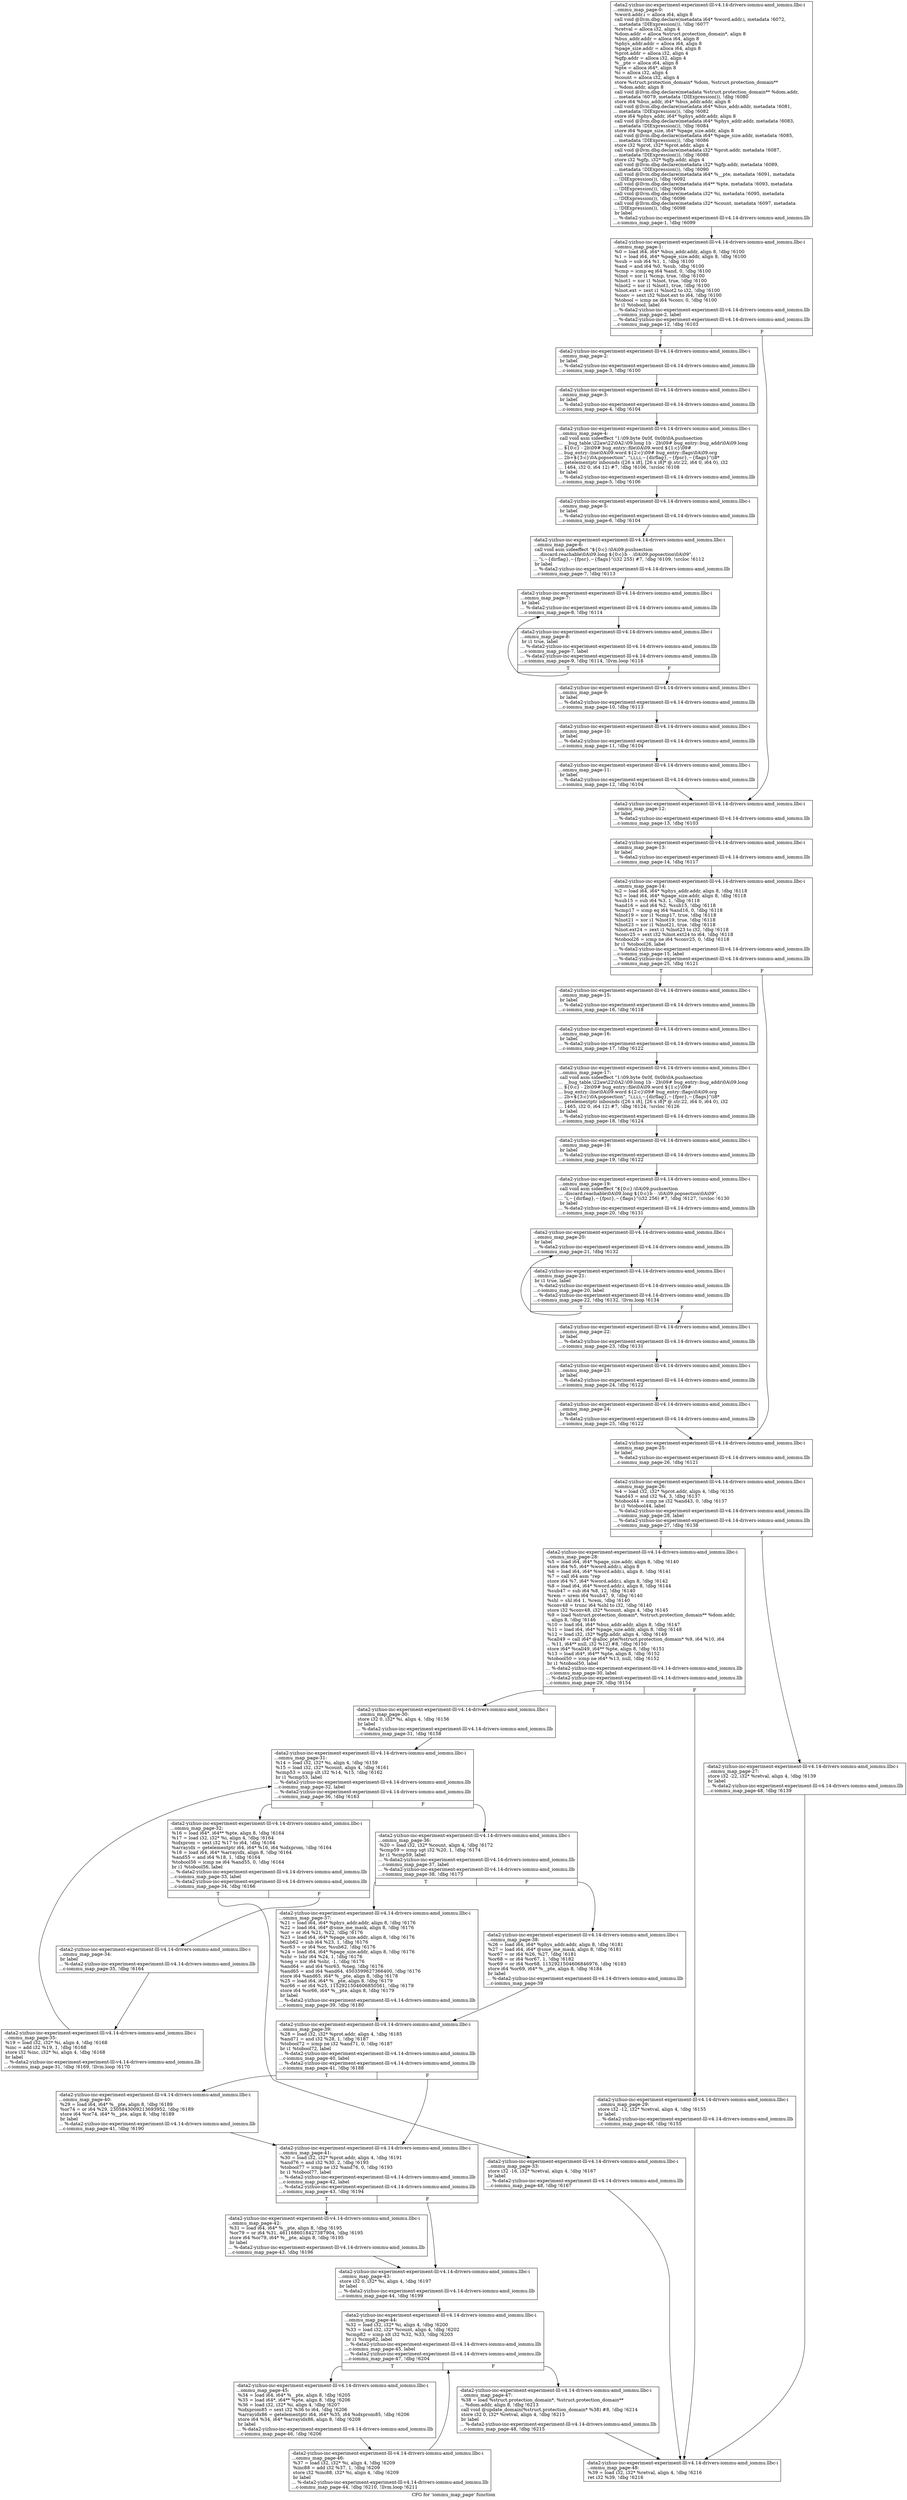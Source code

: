digraph "CFG for 'iommu_map_page' function" {
	label="CFG for 'iommu_map_page' function";

	Node0x561b9480b4c0 [shape=record,label="{-data2-yizhuo-inc-experiment-experiment-lll-v4.14-drivers-iommu-amd_iommu.llbc-i\l...ommu_map_page-0:\l  %word.addr.i = alloca i64, align 8\l  call void @llvm.dbg.declare(metadata i64* %word.addr.i, metadata !6072,\l... metadata !DIExpression()), !dbg !6077\l  %retval = alloca i32, align 4\l  %dom.addr = alloca %struct.protection_domain*, align 8\l  %bus_addr.addr = alloca i64, align 8\l  %phys_addr.addr = alloca i64, align 8\l  %page_size.addr = alloca i64, align 8\l  %prot.addr = alloca i32, align 4\l  %gfp.addr = alloca i32, align 4\l  %__pte = alloca i64, align 8\l  %pte = alloca i64*, align 8\l  %i = alloca i32, align 4\l  %count = alloca i32, align 4\l  store %struct.protection_domain* %dom, %struct.protection_domain**\l... %dom.addr, align 8\l  call void @llvm.dbg.declare(metadata %struct.protection_domain** %dom.addr,\l... metadata !6079, metadata !DIExpression()), !dbg !6080\l  store i64 %bus_addr, i64* %bus_addr.addr, align 8\l  call void @llvm.dbg.declare(metadata i64* %bus_addr.addr, metadata !6081,\l... metadata !DIExpression()), !dbg !6082\l  store i64 %phys_addr, i64* %phys_addr.addr, align 8\l  call void @llvm.dbg.declare(metadata i64* %phys_addr.addr, metadata !6083,\l... metadata !DIExpression()), !dbg !6084\l  store i64 %page_size, i64* %page_size.addr, align 8\l  call void @llvm.dbg.declare(metadata i64* %page_size.addr, metadata !6085,\l... metadata !DIExpression()), !dbg !6086\l  store i32 %prot, i32* %prot.addr, align 4\l  call void @llvm.dbg.declare(metadata i32* %prot.addr, metadata !6087,\l... metadata !DIExpression()), !dbg !6088\l  store i32 %gfp, i32* %gfp.addr, align 4\l  call void @llvm.dbg.declare(metadata i32* %gfp.addr, metadata !6089,\l... metadata !DIExpression()), !dbg !6090\l  call void @llvm.dbg.declare(metadata i64* %__pte, metadata !6091, metadata\l... !DIExpression()), !dbg !6092\l  call void @llvm.dbg.declare(metadata i64** %pte, metadata !6093, metadata\l... !DIExpression()), !dbg !6094\l  call void @llvm.dbg.declare(metadata i32* %i, metadata !6095, metadata\l... !DIExpression()), !dbg !6096\l  call void @llvm.dbg.declare(metadata i32* %count, metadata !6097, metadata\l... !DIExpression()), !dbg !6098\l  br label\l... %-data2-yizhuo-inc-experiment-experiment-lll-v4.14-drivers-iommu-amd_iommu.llb\l...c-iommu_map_page-1, !dbg !6099\l}"];
	Node0x561b9480b4c0 -> Node0x561b9480beb0;
	Node0x561b9480beb0 [shape=record,label="{-data2-yizhuo-inc-experiment-experiment-lll-v4.14-drivers-iommu-amd_iommu.llbc-i\l...ommu_map_page-1: \l  %0 = load i64, i64* %bus_addr.addr, align 8, !dbg !6100\l  %1 = load i64, i64* %page_size.addr, align 8, !dbg !6100\l  %sub = sub i64 %1, 1, !dbg !6100\l  %and = and i64 %0, %sub, !dbg !6100\l  %cmp = icmp eq i64 %and, 0, !dbg !6100\l  %lnot = xor i1 %cmp, true, !dbg !6100\l  %lnot1 = xor i1 %lnot, true, !dbg !6100\l  %lnot2 = xor i1 %lnot1, true, !dbg !6100\l  %lnot.ext = zext i1 %lnot2 to i32, !dbg !6100\l  %conv = sext i32 %lnot.ext to i64, !dbg !6100\l  %tobool = icmp ne i64 %conv, 0, !dbg !6100\l  br i1 %tobool, label\l... %-data2-yizhuo-inc-experiment-experiment-lll-v4.14-drivers-iommu-amd_iommu.llb\l...c-iommu_map_page-2, label\l... %-data2-yizhuo-inc-experiment-experiment-lll-v4.14-drivers-iommu-amd_iommu.llb\l...c-iommu_map_page-12, !dbg !6103\l|{<s0>T|<s1>F}}"];
	Node0x561b9480beb0:s0 -> Node0x561b9480bf00;
	Node0x561b9480beb0:s1 -> Node0x561b9480c220;
	Node0x561b9480bf00 [shape=record,label="{-data2-yizhuo-inc-experiment-experiment-lll-v4.14-drivers-iommu-amd_iommu.llbc-i\l...ommu_map_page-2: \l  br label\l... %-data2-yizhuo-inc-experiment-experiment-lll-v4.14-drivers-iommu-amd_iommu.llb\l...c-iommu_map_page-3, !dbg !6100\l}"];
	Node0x561b9480bf00 -> Node0x561b9480bf50;
	Node0x561b9480bf50 [shape=record,label="{-data2-yizhuo-inc-experiment-experiment-lll-v4.14-drivers-iommu-amd_iommu.llbc-i\l...ommu_map_page-3: \l  br label\l... %-data2-yizhuo-inc-experiment-experiment-lll-v4.14-drivers-iommu-amd_iommu.llb\l...c-iommu_map_page-4, !dbg !6104\l}"];
	Node0x561b9480bf50 -> Node0x561b9480bfa0;
	Node0x561b9480bfa0 [shape=record,label="{-data2-yizhuo-inc-experiment-experiment-lll-v4.14-drivers-iommu-amd_iommu.llbc-i\l...ommu_map_page-4: \l  call void asm sideeffect \"1:\\09.byte 0x0f, 0x0b\\0A.pushsection\l... __bug_table,\\22aw\\22\\0A2:\\09.long 1b - 2b\\09# bug_entry::bug_addr\\0A\\09.long\l... $\{0:c\} - 2b\\09# bug_entry::file\\0A\\09.word $\{1:c\}\\09#\l... bug_entry::line\\0A\\09.word $\{2:c\}\\09# bug_entry::flags\\0A\\09.org\l... 2b+$\{3:c\}\\0A.popsection\", \"i,i,i,i,~\{dirflag\},~\{fpsr\},~\{flags\}\"(i8*\l... getelementptr inbounds ([26 x i8], [26 x i8]* @.str.22, i64 0, i64 0), i32\l... 1464, i32 0, i64 12) #7, !dbg !6106, !srcloc !6108\l  br label\l... %-data2-yizhuo-inc-experiment-experiment-lll-v4.14-drivers-iommu-amd_iommu.llb\l...c-iommu_map_page-5, !dbg !6106\l}"];
	Node0x561b9480bfa0 -> Node0x561b9480bff0;
	Node0x561b9480bff0 [shape=record,label="{-data2-yizhuo-inc-experiment-experiment-lll-v4.14-drivers-iommu-amd_iommu.llbc-i\l...ommu_map_page-5: \l  br label\l... %-data2-yizhuo-inc-experiment-experiment-lll-v4.14-drivers-iommu-amd_iommu.llb\l...c-iommu_map_page-6, !dbg !6104\l}"];
	Node0x561b9480bff0 -> Node0x561b9480c040;
	Node0x561b9480c040 [shape=record,label="{-data2-yizhuo-inc-experiment-experiment-lll-v4.14-drivers-iommu-amd_iommu.llbc-i\l...ommu_map_page-6: \l  call void asm sideeffect \"$\{0:c\}:\\0A\\09.pushsection\l... .discard.reachable\\0A\\09.long $\{0:c\}b - .\\0A\\09.popsection\\0A\\09\",\l... \"i,~\{dirflag\},~\{fpsr\},~\{flags\}\"(i32 255) #7, !dbg !6109, !srcloc !6112\l  br label\l... %-data2-yizhuo-inc-experiment-experiment-lll-v4.14-drivers-iommu-amd_iommu.llb\l...c-iommu_map_page-7, !dbg !6113\l}"];
	Node0x561b9480c040 -> Node0x561b9480c090;
	Node0x561b9480c090 [shape=record,label="{-data2-yizhuo-inc-experiment-experiment-lll-v4.14-drivers-iommu-amd_iommu.llbc-i\l...ommu_map_page-7: \l  br label\l... %-data2-yizhuo-inc-experiment-experiment-lll-v4.14-drivers-iommu-amd_iommu.llb\l...c-iommu_map_page-8, !dbg !6114\l}"];
	Node0x561b9480c090 -> Node0x561b9480c0e0;
	Node0x561b9480c0e0 [shape=record,label="{-data2-yizhuo-inc-experiment-experiment-lll-v4.14-drivers-iommu-amd_iommu.llbc-i\l...ommu_map_page-8: \l  br i1 true, label\l... %-data2-yizhuo-inc-experiment-experiment-lll-v4.14-drivers-iommu-amd_iommu.llb\l...c-iommu_map_page-7, label\l... %-data2-yizhuo-inc-experiment-experiment-lll-v4.14-drivers-iommu-amd_iommu.llb\l...c-iommu_map_page-9, !dbg !6114, !llvm.loop !6116\l|{<s0>T|<s1>F}}"];
	Node0x561b9480c0e0:s0 -> Node0x561b9480c090;
	Node0x561b9480c0e0:s1 -> Node0x561b9480c130;
	Node0x561b9480c130 [shape=record,label="{-data2-yizhuo-inc-experiment-experiment-lll-v4.14-drivers-iommu-amd_iommu.llbc-i\l...ommu_map_page-9: \l  br label\l... %-data2-yizhuo-inc-experiment-experiment-lll-v4.14-drivers-iommu-amd_iommu.llb\l...c-iommu_map_page-10, !dbg !6113\l}"];
	Node0x561b9480c130 -> Node0x561b9480c180;
	Node0x561b9480c180 [shape=record,label="{-data2-yizhuo-inc-experiment-experiment-lll-v4.14-drivers-iommu-amd_iommu.llbc-i\l...ommu_map_page-10: \l  br label\l... %-data2-yizhuo-inc-experiment-experiment-lll-v4.14-drivers-iommu-amd_iommu.llb\l...c-iommu_map_page-11, !dbg !6104\l}"];
	Node0x561b9480c180 -> Node0x561b9480c1d0;
	Node0x561b9480c1d0 [shape=record,label="{-data2-yizhuo-inc-experiment-experiment-lll-v4.14-drivers-iommu-amd_iommu.llbc-i\l...ommu_map_page-11: \l  br label\l... %-data2-yizhuo-inc-experiment-experiment-lll-v4.14-drivers-iommu-amd_iommu.llb\l...c-iommu_map_page-12, !dbg !6104\l}"];
	Node0x561b9480c1d0 -> Node0x561b9480c220;
	Node0x561b9480c220 [shape=record,label="{-data2-yizhuo-inc-experiment-experiment-lll-v4.14-drivers-iommu-amd_iommu.llbc-i\l...ommu_map_page-12: \l  br label\l... %-data2-yizhuo-inc-experiment-experiment-lll-v4.14-drivers-iommu-amd_iommu.llb\l...c-iommu_map_page-13, !dbg !6103\l}"];
	Node0x561b9480c220 -> Node0x561b9480c270;
	Node0x561b9480c270 [shape=record,label="{-data2-yizhuo-inc-experiment-experiment-lll-v4.14-drivers-iommu-amd_iommu.llbc-i\l...ommu_map_page-13: \l  br label\l... %-data2-yizhuo-inc-experiment-experiment-lll-v4.14-drivers-iommu-amd_iommu.llb\l...c-iommu_map_page-14, !dbg !6117\l}"];
	Node0x561b9480c270 -> Node0x561b9480c2c0;
	Node0x561b9480c2c0 [shape=record,label="{-data2-yizhuo-inc-experiment-experiment-lll-v4.14-drivers-iommu-amd_iommu.llbc-i\l...ommu_map_page-14: \l  %2 = load i64, i64* %phys_addr.addr, align 8, !dbg !6118\l  %3 = load i64, i64* %page_size.addr, align 8, !dbg !6118\l  %sub15 = sub i64 %3, 1, !dbg !6118\l  %and16 = and i64 %2, %sub15, !dbg !6118\l  %cmp17 = icmp eq i64 %and16, 0, !dbg !6118\l  %lnot19 = xor i1 %cmp17, true, !dbg !6118\l  %lnot21 = xor i1 %lnot19, true, !dbg !6118\l  %lnot23 = xor i1 %lnot21, true, !dbg !6118\l  %lnot.ext24 = zext i1 %lnot23 to i32, !dbg !6118\l  %conv25 = sext i32 %lnot.ext24 to i64, !dbg !6118\l  %tobool26 = icmp ne i64 %conv25, 0, !dbg !6118\l  br i1 %tobool26, label\l... %-data2-yizhuo-inc-experiment-experiment-lll-v4.14-drivers-iommu-amd_iommu.llb\l...c-iommu_map_page-15, label\l... %-data2-yizhuo-inc-experiment-experiment-lll-v4.14-drivers-iommu-amd_iommu.llb\l...c-iommu_map_page-25, !dbg !6121\l|{<s0>T|<s1>F}}"];
	Node0x561b9480c2c0:s0 -> Node0x561b9480c310;
	Node0x561b9480c2c0:s1 -> Node0x561b9480c630;
	Node0x561b9480c310 [shape=record,label="{-data2-yizhuo-inc-experiment-experiment-lll-v4.14-drivers-iommu-amd_iommu.llbc-i\l...ommu_map_page-15: \l  br label\l... %-data2-yizhuo-inc-experiment-experiment-lll-v4.14-drivers-iommu-amd_iommu.llb\l...c-iommu_map_page-16, !dbg !6118\l}"];
	Node0x561b9480c310 -> Node0x561b9480c360;
	Node0x561b9480c360 [shape=record,label="{-data2-yizhuo-inc-experiment-experiment-lll-v4.14-drivers-iommu-amd_iommu.llbc-i\l...ommu_map_page-16: \l  br label\l... %-data2-yizhuo-inc-experiment-experiment-lll-v4.14-drivers-iommu-amd_iommu.llb\l...c-iommu_map_page-17, !dbg !6122\l}"];
	Node0x561b9480c360 -> Node0x561b9480c3b0;
	Node0x561b9480c3b0 [shape=record,label="{-data2-yizhuo-inc-experiment-experiment-lll-v4.14-drivers-iommu-amd_iommu.llbc-i\l...ommu_map_page-17: \l  call void asm sideeffect \"1:\\09.byte 0x0f, 0x0b\\0A.pushsection\l... __bug_table,\\22aw\\22\\0A2:\\09.long 1b - 2b\\09# bug_entry::bug_addr\\0A\\09.long\l... $\{0:c\} - 2b\\09# bug_entry::file\\0A\\09.word $\{1:c\}\\09#\l... bug_entry::line\\0A\\09.word $\{2:c\}\\09# bug_entry::flags\\0A\\09.org\l... 2b+$\{3:c\}\\0A.popsection\", \"i,i,i,i,~\{dirflag\},~\{fpsr\},~\{flags\}\"(i8*\l... getelementptr inbounds ([26 x i8], [26 x i8]* @.str.22, i64 0, i64 0), i32\l... 1465, i32 0, i64 12) #7, !dbg !6124, !srcloc !6126\l  br label\l... %-data2-yizhuo-inc-experiment-experiment-lll-v4.14-drivers-iommu-amd_iommu.llb\l...c-iommu_map_page-18, !dbg !6124\l}"];
	Node0x561b9480c3b0 -> Node0x561b9480c400;
	Node0x561b9480c400 [shape=record,label="{-data2-yizhuo-inc-experiment-experiment-lll-v4.14-drivers-iommu-amd_iommu.llbc-i\l...ommu_map_page-18: \l  br label\l... %-data2-yizhuo-inc-experiment-experiment-lll-v4.14-drivers-iommu-amd_iommu.llb\l...c-iommu_map_page-19, !dbg !6122\l}"];
	Node0x561b9480c400 -> Node0x561b9480c450;
	Node0x561b9480c450 [shape=record,label="{-data2-yizhuo-inc-experiment-experiment-lll-v4.14-drivers-iommu-amd_iommu.llbc-i\l...ommu_map_page-19: \l  call void asm sideeffect \"$\{0:c\}:\\0A\\09.pushsection\l... .discard.reachable\\0A\\09.long $\{0:c\}b - .\\0A\\09.popsection\\0A\\09\",\l... \"i,~\{dirflag\},~\{fpsr\},~\{flags\}\"(i32 256) #7, !dbg !6127, !srcloc !6130\l  br label\l... %-data2-yizhuo-inc-experiment-experiment-lll-v4.14-drivers-iommu-amd_iommu.llb\l...c-iommu_map_page-20, !dbg !6131\l}"];
	Node0x561b9480c450 -> Node0x561b9480c4a0;
	Node0x561b9480c4a0 [shape=record,label="{-data2-yizhuo-inc-experiment-experiment-lll-v4.14-drivers-iommu-amd_iommu.llbc-i\l...ommu_map_page-20: \l  br label\l... %-data2-yizhuo-inc-experiment-experiment-lll-v4.14-drivers-iommu-amd_iommu.llb\l...c-iommu_map_page-21, !dbg !6132\l}"];
	Node0x561b9480c4a0 -> Node0x561b9480c4f0;
	Node0x561b9480c4f0 [shape=record,label="{-data2-yizhuo-inc-experiment-experiment-lll-v4.14-drivers-iommu-amd_iommu.llbc-i\l...ommu_map_page-21: \l  br i1 true, label\l... %-data2-yizhuo-inc-experiment-experiment-lll-v4.14-drivers-iommu-amd_iommu.llb\l...c-iommu_map_page-20, label\l... %-data2-yizhuo-inc-experiment-experiment-lll-v4.14-drivers-iommu-amd_iommu.llb\l...c-iommu_map_page-22, !dbg !6132, !llvm.loop !6134\l|{<s0>T|<s1>F}}"];
	Node0x561b9480c4f0:s0 -> Node0x561b9480c4a0;
	Node0x561b9480c4f0:s1 -> Node0x561b9480c540;
	Node0x561b9480c540 [shape=record,label="{-data2-yizhuo-inc-experiment-experiment-lll-v4.14-drivers-iommu-amd_iommu.llbc-i\l...ommu_map_page-22: \l  br label\l... %-data2-yizhuo-inc-experiment-experiment-lll-v4.14-drivers-iommu-amd_iommu.llb\l...c-iommu_map_page-23, !dbg !6131\l}"];
	Node0x561b9480c540 -> Node0x561b9480c590;
	Node0x561b9480c590 [shape=record,label="{-data2-yizhuo-inc-experiment-experiment-lll-v4.14-drivers-iommu-amd_iommu.llbc-i\l...ommu_map_page-23: \l  br label\l... %-data2-yizhuo-inc-experiment-experiment-lll-v4.14-drivers-iommu-amd_iommu.llb\l...c-iommu_map_page-24, !dbg !6122\l}"];
	Node0x561b9480c590 -> Node0x561b9480c5e0;
	Node0x561b9480c5e0 [shape=record,label="{-data2-yizhuo-inc-experiment-experiment-lll-v4.14-drivers-iommu-amd_iommu.llbc-i\l...ommu_map_page-24: \l  br label\l... %-data2-yizhuo-inc-experiment-experiment-lll-v4.14-drivers-iommu-amd_iommu.llb\l...c-iommu_map_page-25, !dbg !6122\l}"];
	Node0x561b9480c5e0 -> Node0x561b9480c630;
	Node0x561b9480c630 [shape=record,label="{-data2-yizhuo-inc-experiment-experiment-lll-v4.14-drivers-iommu-amd_iommu.llbc-i\l...ommu_map_page-25: \l  br label\l... %-data2-yizhuo-inc-experiment-experiment-lll-v4.14-drivers-iommu-amd_iommu.llb\l...c-iommu_map_page-26, !dbg !6121\l}"];
	Node0x561b9480c630 -> Node0x561b9480c680;
	Node0x561b9480c680 [shape=record,label="{-data2-yizhuo-inc-experiment-experiment-lll-v4.14-drivers-iommu-amd_iommu.llbc-i\l...ommu_map_page-26: \l  %4 = load i32, i32* %prot.addr, align 4, !dbg !6135\l  %and43 = and i32 %4, 3, !dbg !6137\l  %tobool44 = icmp ne i32 %and43, 0, !dbg !6137\l  br i1 %tobool44, label\l... %-data2-yizhuo-inc-experiment-experiment-lll-v4.14-drivers-iommu-amd_iommu.llb\l...c-iommu_map_page-28, label\l... %-data2-yizhuo-inc-experiment-experiment-lll-v4.14-drivers-iommu-amd_iommu.llb\l...c-iommu_map_page-27, !dbg !6138\l|{<s0>T|<s1>F}}"];
	Node0x561b9480c680:s0 -> Node0x561b9480c720;
	Node0x561b9480c680:s1 -> Node0x561b9480c6d0;
	Node0x561b9480c6d0 [shape=record,label="{-data2-yizhuo-inc-experiment-experiment-lll-v4.14-drivers-iommu-amd_iommu.llbc-i\l...ommu_map_page-27: \l  store i32 -22, i32* %retval, align 4, !dbg !6139\l  br label\l... %-data2-yizhuo-inc-experiment-experiment-lll-v4.14-drivers-iommu-amd_iommu.llb\l...c-iommu_map_page-48, !dbg !6139\l}"];
	Node0x561b9480c6d0 -> Node0x561b9480cd60;
	Node0x561b9480c720 [shape=record,label="{-data2-yizhuo-inc-experiment-experiment-lll-v4.14-drivers-iommu-amd_iommu.llbc-i\l...ommu_map_page-28: \l  %5 = load i64, i64* %page_size.addr, align 8, !dbg !6140\l  store i64 %5, i64* %word.addr.i, align 8\l  %6 = load i64, i64* %word.addr.i, align 8, !dbg !6141\l  %7 = call i64 asm \"rep\l  store i64 %7, i64* %word.addr.i, align 8, !dbg !6142\l  %8 = load i64, i64* %word.addr.i, align 8, !dbg !6144\l  %sub47 = sub i64 %8, 12, !dbg !6140\l  %rem = urem i64 %sub47, 9, !dbg !6140\l  %shl = shl i64 1, %rem, !dbg !6140\l  %conv48 = trunc i64 %shl to i32, !dbg !6140\l  store i32 %conv48, i32* %count, align 4, !dbg !6145\l  %9 = load %struct.protection_domain*, %struct.protection_domain** %dom.addr,\l... align 8, !dbg !6146\l  %10 = load i64, i64* %bus_addr.addr, align 8, !dbg !6147\l  %11 = load i64, i64* %page_size.addr, align 8, !dbg !6148\l  %12 = load i32, i32* %gfp.addr, align 4, !dbg !6149\l  %call49 = call i64* @alloc_pte(%struct.protection_domain* %9, i64 %10, i64\l... %11, i64** null, i32 %12) #8, !dbg !6150\l  store i64* %call49, i64** %pte, align 8, !dbg !6151\l  %13 = load i64*, i64** %pte, align 8, !dbg !6152\l  %tobool50 = icmp ne i64* %13, null, !dbg !6152\l  br i1 %tobool50, label\l... %-data2-yizhuo-inc-experiment-experiment-lll-v4.14-drivers-iommu-amd_iommu.llb\l...c-iommu_map_page-30, label\l... %-data2-yizhuo-inc-experiment-experiment-lll-v4.14-drivers-iommu-amd_iommu.llb\l...c-iommu_map_page-29, !dbg !6154\l|{<s0>T|<s1>F}}"];
	Node0x561b9480c720:s0 -> Node0x561b9480c7c0;
	Node0x561b9480c720:s1 -> Node0x561b9480c770;
	Node0x561b9480c770 [shape=record,label="{-data2-yizhuo-inc-experiment-experiment-lll-v4.14-drivers-iommu-amd_iommu.llbc-i\l...ommu_map_page-29: \l  store i32 -12, i32* %retval, align 4, !dbg !6155\l  br label\l... %-data2-yizhuo-inc-experiment-experiment-lll-v4.14-drivers-iommu-amd_iommu.llb\l...c-iommu_map_page-48, !dbg !6155\l}"];
	Node0x561b9480c770 -> Node0x561b9480cd60;
	Node0x561b9480c7c0 [shape=record,label="{-data2-yizhuo-inc-experiment-experiment-lll-v4.14-drivers-iommu-amd_iommu.llbc-i\l...ommu_map_page-30: \l  store i32 0, i32* %i, align 4, !dbg !6156\l  br label\l... %-data2-yizhuo-inc-experiment-experiment-lll-v4.14-drivers-iommu-amd_iommu.llb\l...c-iommu_map_page-31, !dbg !6158\l}"];
	Node0x561b9480c7c0 -> Node0x561b9480c810;
	Node0x561b9480c810 [shape=record,label="{-data2-yizhuo-inc-experiment-experiment-lll-v4.14-drivers-iommu-amd_iommu.llbc-i\l...ommu_map_page-31: \l  %14 = load i32, i32* %i, align 4, !dbg !6159\l  %15 = load i32, i32* %count, align 4, !dbg !6161\l  %cmp53 = icmp slt i32 %14, %15, !dbg !6162\l  br i1 %cmp53, label\l... %-data2-yizhuo-inc-experiment-experiment-lll-v4.14-drivers-iommu-amd_iommu.llb\l...c-iommu_map_page-32, label\l... %-data2-yizhuo-inc-experiment-experiment-lll-v4.14-drivers-iommu-amd_iommu.llb\l...c-iommu_map_page-36, !dbg !6163\l|{<s0>T|<s1>F}}"];
	Node0x561b9480c810:s0 -> Node0x561b9480c860;
	Node0x561b9480c810:s1 -> Node0x561b9480c9a0;
	Node0x561b9480c860 [shape=record,label="{-data2-yizhuo-inc-experiment-experiment-lll-v4.14-drivers-iommu-amd_iommu.llbc-i\l...ommu_map_page-32: \l  %16 = load i64*, i64** %pte, align 8, !dbg !6164\l  %17 = load i32, i32* %i, align 4, !dbg !6164\l  %idxprom = sext i32 %17 to i64, !dbg !6164\l  %arrayidx = getelementptr i64, i64* %16, i64 %idxprom, !dbg !6164\l  %18 = load i64, i64* %arrayidx, align 8, !dbg !6164\l  %and55 = and i64 %18, 1, !dbg !6164\l  %tobool56 = icmp ne i64 %and55, 0, !dbg !6164\l  br i1 %tobool56, label\l... %-data2-yizhuo-inc-experiment-experiment-lll-v4.14-drivers-iommu-amd_iommu.llb\l...c-iommu_map_page-33, label\l... %-data2-yizhuo-inc-experiment-experiment-lll-v4.14-drivers-iommu-amd_iommu.llb\l...c-iommu_map_page-34, !dbg !6166\l|{<s0>T|<s1>F}}"];
	Node0x561b9480c860:s0 -> Node0x561b9480c8b0;
	Node0x561b9480c860:s1 -> Node0x561b9480c900;
	Node0x561b9480c8b0 [shape=record,label="{-data2-yizhuo-inc-experiment-experiment-lll-v4.14-drivers-iommu-amd_iommu.llbc-i\l...ommu_map_page-33: \l  store i32 -16, i32* %retval, align 4, !dbg !6167\l  br label\l... %-data2-yizhuo-inc-experiment-experiment-lll-v4.14-drivers-iommu-amd_iommu.llb\l...c-iommu_map_page-48, !dbg !6167\l}"];
	Node0x561b9480c8b0 -> Node0x561b9480cd60;
	Node0x561b9480c900 [shape=record,label="{-data2-yizhuo-inc-experiment-experiment-lll-v4.14-drivers-iommu-amd_iommu.llbc-i\l...ommu_map_page-34: \l  br label\l... %-data2-yizhuo-inc-experiment-experiment-lll-v4.14-drivers-iommu-amd_iommu.llb\l...c-iommu_map_page-35, !dbg !6164\l}"];
	Node0x561b9480c900 -> Node0x561b9480c950;
	Node0x561b9480c950 [shape=record,label="{-data2-yizhuo-inc-experiment-experiment-lll-v4.14-drivers-iommu-amd_iommu.llbc-i\l...ommu_map_page-35: \l  %19 = load i32, i32* %i, align 4, !dbg !6168\l  %inc = add i32 %19, 1, !dbg !6168\l  store i32 %inc, i32* %i, align 4, !dbg !6168\l  br label\l... %-data2-yizhuo-inc-experiment-experiment-lll-v4.14-drivers-iommu-amd_iommu.llb\l...c-iommu_map_page-31, !dbg !6169, !llvm.loop !6170\l}"];
	Node0x561b9480c950 -> Node0x561b9480c810;
	Node0x561b9480c9a0 [shape=record,label="{-data2-yizhuo-inc-experiment-experiment-lll-v4.14-drivers-iommu-amd_iommu.llbc-i\l...ommu_map_page-36: \l  %20 = load i32, i32* %count, align 4, !dbg !6172\l  %cmp59 = icmp sgt i32 %20, 1, !dbg !6174\l  br i1 %cmp59, label\l... %-data2-yizhuo-inc-experiment-experiment-lll-v4.14-drivers-iommu-amd_iommu.llb\l...c-iommu_map_page-37, label\l... %-data2-yizhuo-inc-experiment-experiment-lll-v4.14-drivers-iommu-amd_iommu.llb\l...c-iommu_map_page-38, !dbg !6175\l|{<s0>T|<s1>F}}"];
	Node0x561b9480c9a0:s0 -> Node0x561b9480c9f0;
	Node0x561b9480c9a0:s1 -> Node0x561b9480ca40;
	Node0x561b9480c9f0 [shape=record,label="{-data2-yizhuo-inc-experiment-experiment-lll-v4.14-drivers-iommu-amd_iommu.llbc-i\l...ommu_map_page-37: \l  %21 = load i64, i64* %phys_addr.addr, align 8, !dbg !6176\l  %22 = load i64, i64* @sme_me_mask, align 8, !dbg !6176\l  %or = or i64 %21, %22, !dbg !6176\l  %23 = load i64, i64* %page_size.addr, align 8, !dbg !6176\l  %sub62 = sub i64 %23, 1, !dbg !6176\l  %or63 = or i64 %or, %sub62, !dbg !6176\l  %24 = load i64, i64* %page_size.addr, align 8, !dbg !6176\l  %shr = lshr i64 %24, 1, !dbg !6176\l  %neg = xor i64 %shr, -1, !dbg !6176\l  %and64 = and i64 %or63, %neg, !dbg !6176\l  %and65 = and i64 %and64, 4503599627366400, !dbg !6176\l  store i64 %and65, i64* %__pte, align 8, !dbg !6178\l  %25 = load i64, i64* %__pte, align 8, !dbg !6179\l  %or66 = or i64 %25, 1152921504606850561, !dbg !6179\l  store i64 %or66, i64* %__pte, align 8, !dbg !6179\l  br label\l... %-data2-yizhuo-inc-experiment-experiment-lll-v4.14-drivers-iommu-amd_iommu.llb\l...c-iommu_map_page-39, !dbg !6180\l}"];
	Node0x561b9480c9f0 -> Node0x561b9480ca90;
	Node0x561b9480ca40 [shape=record,label="{-data2-yizhuo-inc-experiment-experiment-lll-v4.14-drivers-iommu-amd_iommu.llbc-i\l...ommu_map_page-38: \l  %26 = load i64, i64* %phys_addr.addr, align 8, !dbg !6181\l  %27 = load i64, i64* @sme_me_mask, align 8, !dbg !6181\l  %or67 = or i64 %26, %27, !dbg !6181\l  %or68 = or i64 %or67, 1, !dbg !6182\l  %or69 = or i64 %or68, 1152921504606846976, !dbg !6183\l  store i64 %or69, i64* %__pte, align 8, !dbg !6184\l  br label\l... %-data2-yizhuo-inc-experiment-experiment-lll-v4.14-drivers-iommu-amd_iommu.llb\l...c-iommu_map_page-39\l}"];
	Node0x561b9480ca40 -> Node0x561b9480ca90;
	Node0x561b9480ca90 [shape=record,label="{-data2-yizhuo-inc-experiment-experiment-lll-v4.14-drivers-iommu-amd_iommu.llbc-i\l...ommu_map_page-39: \l  %28 = load i32, i32* %prot.addr, align 4, !dbg !6185\l  %and71 = and i32 %28, 1, !dbg !6187\l  %tobool72 = icmp ne i32 %and71, 0, !dbg !6187\l  br i1 %tobool72, label\l... %-data2-yizhuo-inc-experiment-experiment-lll-v4.14-drivers-iommu-amd_iommu.llb\l...c-iommu_map_page-40, label\l... %-data2-yizhuo-inc-experiment-experiment-lll-v4.14-drivers-iommu-amd_iommu.llb\l...c-iommu_map_page-41, !dbg !6188\l|{<s0>T|<s1>F}}"];
	Node0x561b9480ca90:s0 -> Node0x561b9480cae0;
	Node0x561b9480ca90:s1 -> Node0x561b9480cb30;
	Node0x561b9480cae0 [shape=record,label="{-data2-yizhuo-inc-experiment-experiment-lll-v4.14-drivers-iommu-amd_iommu.llbc-i\l...ommu_map_page-40: \l  %29 = load i64, i64* %__pte, align 8, !dbg !6189\l  %or74 = or i64 %29, 2305843009213693952, !dbg !6189\l  store i64 %or74, i64* %__pte, align 8, !dbg !6189\l  br label\l... %-data2-yizhuo-inc-experiment-experiment-lll-v4.14-drivers-iommu-amd_iommu.llb\l...c-iommu_map_page-41, !dbg !6190\l}"];
	Node0x561b9480cae0 -> Node0x561b9480cb30;
	Node0x561b9480cb30 [shape=record,label="{-data2-yizhuo-inc-experiment-experiment-lll-v4.14-drivers-iommu-amd_iommu.llbc-i\l...ommu_map_page-41: \l  %30 = load i32, i32* %prot.addr, align 4, !dbg !6191\l  %and76 = and i32 %30, 2, !dbg !6193\l  %tobool77 = icmp ne i32 %and76, 0, !dbg !6193\l  br i1 %tobool77, label\l... %-data2-yizhuo-inc-experiment-experiment-lll-v4.14-drivers-iommu-amd_iommu.llb\l...c-iommu_map_page-42, label\l... %-data2-yizhuo-inc-experiment-experiment-lll-v4.14-drivers-iommu-amd_iommu.llb\l...c-iommu_map_page-43, !dbg !6194\l|{<s0>T|<s1>F}}"];
	Node0x561b9480cb30:s0 -> Node0x561b9480cb80;
	Node0x561b9480cb30:s1 -> Node0x561b9480cbd0;
	Node0x561b9480cb80 [shape=record,label="{-data2-yizhuo-inc-experiment-experiment-lll-v4.14-drivers-iommu-amd_iommu.llbc-i\l...ommu_map_page-42: \l  %31 = load i64, i64* %__pte, align 8, !dbg !6195\l  %or79 = or i64 %31, 4611686018427387904, !dbg !6195\l  store i64 %or79, i64* %__pte, align 8, !dbg !6195\l  br label\l... %-data2-yizhuo-inc-experiment-experiment-lll-v4.14-drivers-iommu-amd_iommu.llb\l...c-iommu_map_page-43, !dbg !6196\l}"];
	Node0x561b9480cb80 -> Node0x561b9480cbd0;
	Node0x561b9480cbd0 [shape=record,label="{-data2-yizhuo-inc-experiment-experiment-lll-v4.14-drivers-iommu-amd_iommu.llbc-i\l...ommu_map_page-43: \l  store i32 0, i32* %i, align 4, !dbg !6197\l  br label\l... %-data2-yizhuo-inc-experiment-experiment-lll-v4.14-drivers-iommu-amd_iommu.llb\l...c-iommu_map_page-44, !dbg !6199\l}"];
	Node0x561b9480cbd0 -> Node0x561b9480cc20;
	Node0x561b9480cc20 [shape=record,label="{-data2-yizhuo-inc-experiment-experiment-lll-v4.14-drivers-iommu-amd_iommu.llbc-i\l...ommu_map_page-44: \l  %32 = load i32, i32* %i, align 4, !dbg !6200\l  %33 = load i32, i32* %count, align 4, !dbg !6202\l  %cmp82 = icmp slt i32 %32, %33, !dbg !6203\l  br i1 %cmp82, label\l... %-data2-yizhuo-inc-experiment-experiment-lll-v4.14-drivers-iommu-amd_iommu.llb\l...c-iommu_map_page-45, label\l... %-data2-yizhuo-inc-experiment-experiment-lll-v4.14-drivers-iommu-amd_iommu.llb\l...c-iommu_map_page-47, !dbg !6204\l|{<s0>T|<s1>F}}"];
	Node0x561b9480cc20:s0 -> Node0x561b9480cc70;
	Node0x561b9480cc20:s1 -> Node0x561b9480cd10;
	Node0x561b9480cc70 [shape=record,label="{-data2-yizhuo-inc-experiment-experiment-lll-v4.14-drivers-iommu-amd_iommu.llbc-i\l...ommu_map_page-45: \l  %34 = load i64, i64* %__pte, align 8, !dbg !6205\l  %35 = load i64*, i64** %pte, align 8, !dbg !6206\l  %36 = load i32, i32* %i, align 4, !dbg !6207\l  %idxprom85 = sext i32 %36 to i64, !dbg !6206\l  %arrayidx86 = getelementptr i64, i64* %35, i64 %idxprom85, !dbg !6206\l  store i64 %34, i64* %arrayidx86, align 8, !dbg !6208\l  br label\l... %-data2-yizhuo-inc-experiment-experiment-lll-v4.14-drivers-iommu-amd_iommu.llb\l...c-iommu_map_page-46, !dbg !6206\l}"];
	Node0x561b9480cc70 -> Node0x561b9480ccc0;
	Node0x561b9480ccc0 [shape=record,label="{-data2-yizhuo-inc-experiment-experiment-lll-v4.14-drivers-iommu-amd_iommu.llbc-i\l...ommu_map_page-46: \l  %37 = load i32, i32* %i, align 4, !dbg !6209\l  %inc88 = add i32 %37, 1, !dbg !6209\l  store i32 %inc88, i32* %i, align 4, !dbg !6209\l  br label\l... %-data2-yizhuo-inc-experiment-experiment-lll-v4.14-drivers-iommu-amd_iommu.llb\l...c-iommu_map_page-44, !dbg !6210, !llvm.loop !6211\l}"];
	Node0x561b9480ccc0 -> Node0x561b9480cc20;
	Node0x561b9480cd10 [shape=record,label="{-data2-yizhuo-inc-experiment-experiment-lll-v4.14-drivers-iommu-amd_iommu.llbc-i\l...ommu_map_page-47: \l  %38 = load %struct.protection_domain*, %struct.protection_domain**\l... %dom.addr, align 8, !dbg !6213\l  call void @update_domain(%struct.protection_domain* %38) #8, !dbg !6214\l  store i32 0, i32* %retval, align 4, !dbg !6215\l  br label\l... %-data2-yizhuo-inc-experiment-experiment-lll-v4.14-drivers-iommu-amd_iommu.llb\l...c-iommu_map_page-48, !dbg !6215\l}"];
	Node0x561b9480cd10 -> Node0x561b9480cd60;
	Node0x561b9480cd60 [shape=record,label="{-data2-yizhuo-inc-experiment-experiment-lll-v4.14-drivers-iommu-amd_iommu.llbc-i\l...ommu_map_page-48: \l  %39 = load i32, i32* %retval, align 4, !dbg !6216\l  ret i32 %39, !dbg !6216\l}"];
}
